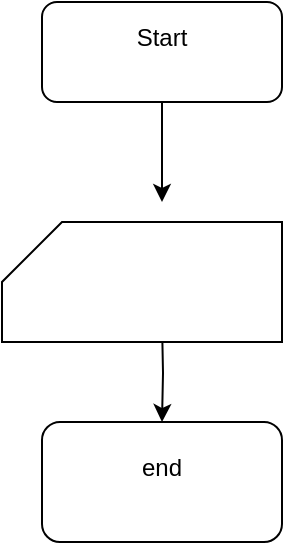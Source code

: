 <mxfile version="24.6.4" type="device">
  <diagram name="Page-1" id="FrNZHTJfqQxrG29hOEG-">
    <mxGraphModel dx="3730" dy="3075" grid="1" gridSize="10" guides="1" tooltips="1" connect="1" arrows="1" fold="1" page="1" pageScale="1" pageWidth="827" pageHeight="1169" math="0" shadow="0">
      <root>
        <mxCell id="0" />
        <mxCell id="1" parent="0" />
        <mxCell id="v25eYg1_x8J9-jdTeE8G-5" value="" style="edgeStyle=orthogonalEdgeStyle;rounded=0;orthogonalLoop=1;jettySize=auto;html=1;" edge="1" parent="1" source="v25eYg1_x8J9-jdTeE8G-1">
          <mxGeometry relative="1" as="geometry">
            <mxPoint x="-2740" y="-1940" as="targetPoint" />
          </mxGeometry>
        </mxCell>
        <mxCell id="v25eYg1_x8J9-jdTeE8G-1" value="Start&lt;div&gt;&lt;br&gt;&lt;/div&gt;" style="rounded=1;whiteSpace=wrap;html=1;" vertex="1" parent="1">
          <mxGeometry x="-2800" y="-2040" width="120" height="50" as="geometry" />
        </mxCell>
        <mxCell id="v25eYg1_x8J9-jdTeE8G-2" value="end&lt;div&gt;&lt;br&gt;&lt;/div&gt;" style="rounded=1;whiteSpace=wrap;html=1;" vertex="1" parent="1">
          <mxGeometry x="-2800" y="-1830" width="120" height="60" as="geometry" />
        </mxCell>
        <mxCell id="v25eYg1_x8J9-jdTeE8G-6" value="" style="edgeStyle=orthogonalEdgeStyle;rounded=0;orthogonalLoop=1;jettySize=auto;html=1;" edge="1" parent="1" target="v25eYg1_x8J9-jdTeE8G-2">
          <mxGeometry relative="1" as="geometry">
            <mxPoint x="-2740" y="-1880" as="sourcePoint" />
          </mxGeometry>
        </mxCell>
        <mxCell id="v25eYg1_x8J9-jdTeE8G-7" value="" style="shape=card;whiteSpace=wrap;html=1;" vertex="1" parent="1">
          <mxGeometry x="-2820" y="-1930" width="140" height="60" as="geometry" />
        </mxCell>
      </root>
    </mxGraphModel>
  </diagram>
</mxfile>
